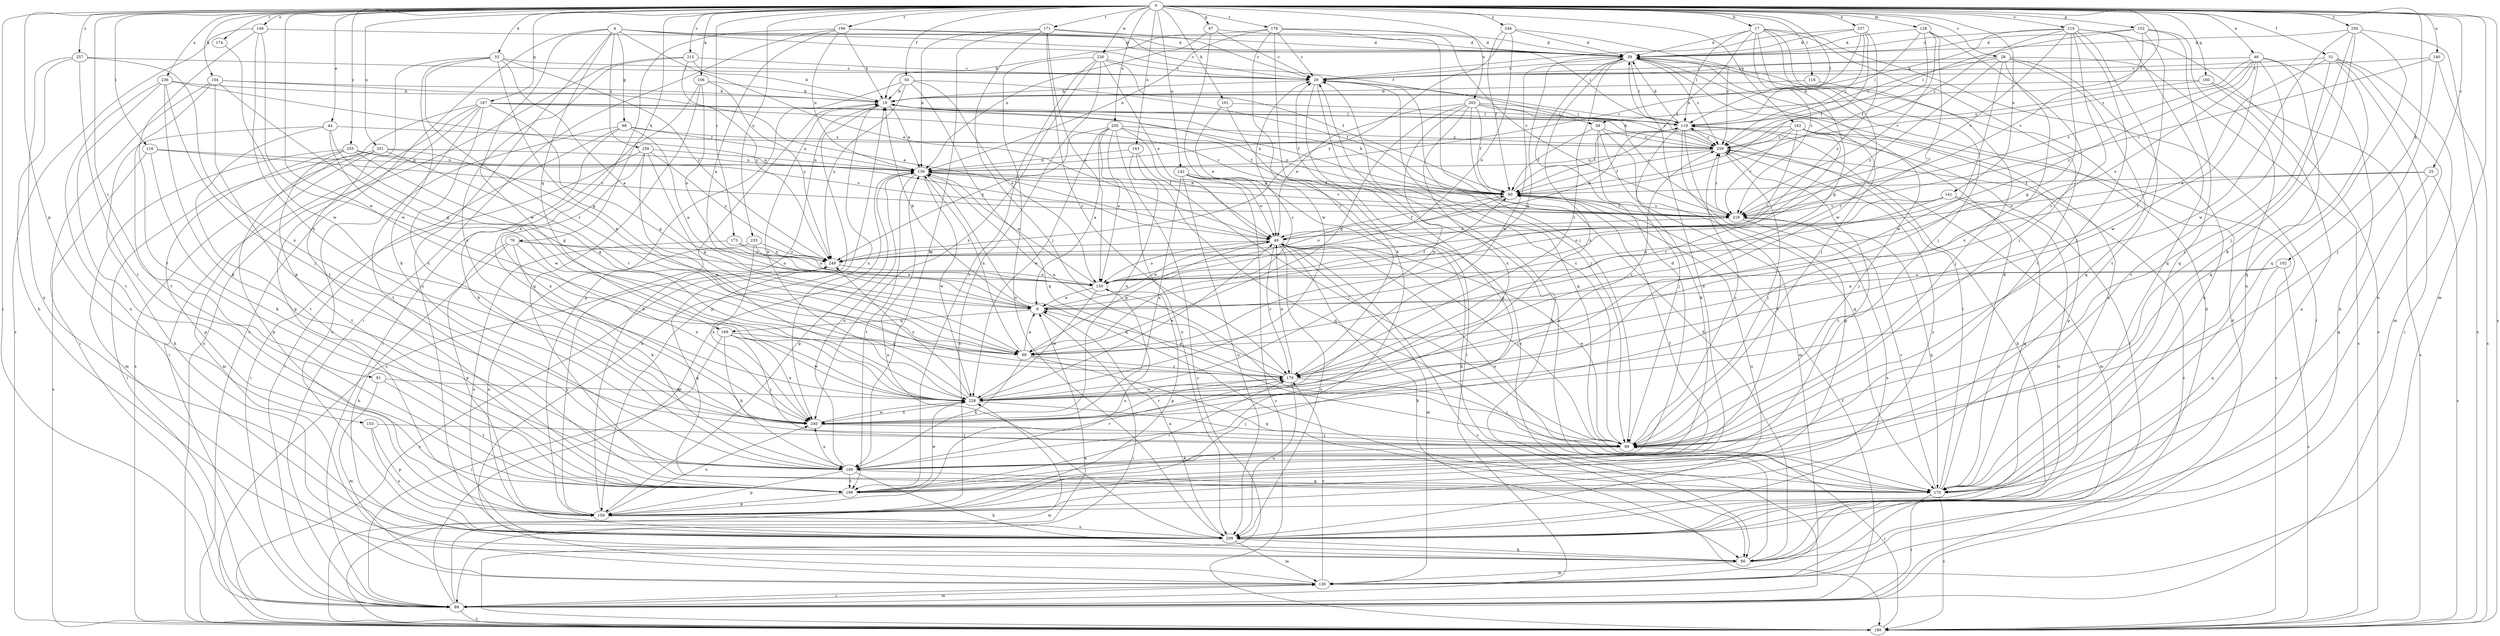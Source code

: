 strict digraph  {
0;
4;
9;
17;
19;
25;
28;
29;
33;
39;
44;
46;
49;
50;
51;
59;
60;
67;
68;
69;
76;
80;
81;
89;
99;
101;
102;
104;
106;
109;
116;
118;
119;
128;
130;
139;
140;
141;
142;
143;
149;
150;
152;
153;
159;
160;
162;
167;
169;
170;
171;
173;
174;
178;
179;
189;
196;
199;
201;
203;
205;
209;
210;
215;
219;
226;
228;
233;
236;
237;
240;
246;
249;
255;
256;
257;
258;
259;
0 -> 17  [label=b];
0 -> 25  [label=c];
0 -> 28  [label=c];
0 -> 33  [label=d];
0 -> 44  [label=e];
0 -> 46  [label=e];
0 -> 50  [label=f];
0 -> 51  [label=f];
0 -> 59  [label=f];
0 -> 67  [label=g];
0 -> 76  [label=h];
0 -> 81  [label=i];
0 -> 89  [label=i];
0 -> 101  [label=k];
0 -> 102  [label=k];
0 -> 104  [label=k];
0 -> 106  [label=k];
0 -> 116  [label=l];
0 -> 118  [label=l];
0 -> 119  [label=l];
0 -> 128  [label=m];
0 -> 130  [label=m];
0 -> 140  [label=o];
0 -> 141  [label=o];
0 -> 142  [label=o];
0 -> 143  [label=o];
0 -> 149  [label=o];
0 -> 152  [label=p];
0 -> 153  [label=p];
0 -> 160  [label=q];
0 -> 162  [label=q];
0 -> 167  [label=q];
0 -> 171  [label=r];
0 -> 173  [label=r];
0 -> 174  [label=r];
0 -> 178  [label=r];
0 -> 189  [label=s];
0 -> 196  [label=t];
0 -> 201  [label=u];
0 -> 203  [label=u];
0 -> 205  [label=u];
0 -> 210  [label=v];
0 -> 215  [label=v];
0 -> 226  [label=w];
0 -> 228  [label=w];
0 -> 233  [label=x];
0 -> 236  [label=x];
0 -> 237  [label=x];
0 -> 246  [label=y];
0 -> 255  [label=z];
0 -> 256  [label=z];
0 -> 257  [label=z];
4 -> 39  [label=d];
4 -> 49  [label=e];
4 -> 59  [label=f];
4 -> 68  [label=g];
4 -> 119  [label=l];
4 -> 169  [label=q];
4 -> 189  [label=s];
4 -> 209  [label=u];
4 -> 228  [label=w];
4 -> 258  [label=z];
9 -> 19  [label=b];
9 -> 49  [label=e];
9 -> 60  [label=f];
9 -> 89  [label=i];
9 -> 169  [label=q];
17 -> 39  [label=d];
17 -> 60  [label=f];
17 -> 69  [label=g];
17 -> 89  [label=i];
17 -> 99  [label=j];
17 -> 119  [label=l];
17 -> 199  [label=t];
17 -> 219  [label=v];
17 -> 228  [label=w];
19 -> 119  [label=l];
19 -> 139  [label=n];
19 -> 159  [label=p];
19 -> 189  [label=s];
19 -> 219  [label=v];
19 -> 240  [label=x];
25 -> 49  [label=e];
25 -> 60  [label=f];
25 -> 170  [label=q];
25 -> 189  [label=s];
28 -> 29  [label=c];
28 -> 119  [label=l];
28 -> 170  [label=q];
28 -> 189  [label=s];
28 -> 209  [label=u];
28 -> 228  [label=w];
28 -> 240  [label=x];
28 -> 249  [label=y];
29 -> 19  [label=b];
29 -> 80  [label=h];
29 -> 99  [label=j];
29 -> 159  [label=p];
29 -> 170  [label=q];
33 -> 9  [label=a];
33 -> 29  [label=c];
33 -> 69  [label=g];
33 -> 109  [label=k];
33 -> 179  [label=r];
33 -> 199  [label=t];
33 -> 249  [label=y];
39 -> 29  [label=c];
39 -> 69  [label=g];
39 -> 99  [label=j];
39 -> 119  [label=l];
39 -> 179  [label=r];
39 -> 209  [label=u];
39 -> 228  [label=w];
39 -> 240  [label=x];
39 -> 259  [label=z];
44 -> 69  [label=g];
44 -> 80  [label=h];
44 -> 199  [label=t];
44 -> 228  [label=w];
44 -> 259  [label=z];
46 -> 29  [label=c];
46 -> 80  [label=h];
46 -> 150  [label=o];
46 -> 170  [label=q];
46 -> 199  [label=t];
46 -> 219  [label=v];
46 -> 228  [label=w];
46 -> 249  [label=y];
46 -> 259  [label=z];
49 -> 60  [label=f];
49 -> 69  [label=g];
49 -> 80  [label=h];
49 -> 99  [label=j];
49 -> 130  [label=m];
49 -> 150  [label=o];
49 -> 179  [label=r];
49 -> 189  [label=s];
49 -> 209  [label=u];
49 -> 249  [label=y];
50 -> 19  [label=b];
50 -> 60  [label=f];
50 -> 150  [label=o];
50 -> 159  [label=p];
50 -> 170  [label=q];
50 -> 249  [label=y];
51 -> 9  [label=a];
51 -> 29  [label=c];
51 -> 89  [label=i];
51 -> 99  [label=j];
51 -> 130  [label=m];
51 -> 170  [label=q];
51 -> 209  [label=u];
59 -> 60  [label=f];
59 -> 99  [label=j];
59 -> 130  [label=m];
59 -> 170  [label=q];
59 -> 259  [label=z];
60 -> 19  [label=b];
60 -> 119  [label=l];
60 -> 139  [label=n];
60 -> 150  [label=o];
60 -> 209  [label=u];
60 -> 219  [label=v];
67 -> 29  [label=c];
67 -> 39  [label=d];
67 -> 139  [label=n];
67 -> 228  [label=w];
68 -> 9  [label=a];
68 -> 89  [label=i];
68 -> 109  [label=k];
68 -> 139  [label=n];
68 -> 209  [label=u];
68 -> 259  [label=z];
69 -> 9  [label=a];
69 -> 29  [label=c];
69 -> 109  [label=k];
69 -> 139  [label=n];
69 -> 170  [label=q];
69 -> 179  [label=r];
76 -> 80  [label=h];
76 -> 109  [label=k];
76 -> 150  [label=o];
76 -> 159  [label=p];
76 -> 240  [label=x];
76 -> 249  [label=y];
80 -> 29  [label=c];
80 -> 39  [label=d];
80 -> 119  [label=l];
80 -> 130  [label=m];
81 -> 130  [label=m];
81 -> 199  [label=t];
81 -> 228  [label=w];
89 -> 9  [label=a];
89 -> 29  [label=c];
89 -> 60  [label=f];
89 -> 130  [label=m];
89 -> 139  [label=n];
89 -> 189  [label=s];
89 -> 259  [label=z];
99 -> 29  [label=c];
99 -> 49  [label=e];
99 -> 109  [label=k];
99 -> 259  [label=z];
101 -> 49  [label=e];
101 -> 89  [label=i];
101 -> 119  [label=l];
102 -> 9  [label=a];
102 -> 150  [label=o];
102 -> 170  [label=q];
102 -> 189  [label=s];
104 -> 19  [label=b];
104 -> 49  [label=e];
104 -> 69  [label=g];
104 -> 89  [label=i];
104 -> 109  [label=k];
104 -> 199  [label=t];
106 -> 19  [label=b];
106 -> 89  [label=i];
106 -> 150  [label=o];
106 -> 170  [label=q];
106 -> 249  [label=y];
109 -> 39  [label=d];
109 -> 80  [label=h];
109 -> 139  [label=n];
109 -> 159  [label=p];
109 -> 170  [label=q];
109 -> 179  [label=r];
109 -> 199  [label=t];
109 -> 240  [label=x];
116 -> 109  [label=k];
116 -> 139  [label=n];
116 -> 189  [label=s];
116 -> 219  [label=v];
118 -> 19  [label=b];
118 -> 99  [label=j];
119 -> 39  [label=d];
119 -> 49  [label=e];
119 -> 80  [label=h];
119 -> 109  [label=k];
119 -> 159  [label=p];
119 -> 199  [label=t];
119 -> 259  [label=z];
128 -> 39  [label=d];
128 -> 60  [label=f];
128 -> 99  [label=j];
128 -> 119  [label=l];
128 -> 179  [label=r];
128 -> 219  [label=v];
130 -> 19  [label=b];
130 -> 39  [label=d];
130 -> 89  [label=i];
130 -> 179  [label=r];
139 -> 60  [label=f];
139 -> 159  [label=p];
139 -> 170  [label=q];
139 -> 199  [label=t];
139 -> 219  [label=v];
139 -> 228  [label=w];
140 -> 29  [label=c];
140 -> 99  [label=j];
140 -> 189  [label=s];
140 -> 219  [label=v];
141 -> 9  [label=a];
141 -> 150  [label=o];
141 -> 170  [label=q];
141 -> 209  [label=u];
141 -> 219  [label=v];
142 -> 49  [label=e];
142 -> 60  [label=f];
142 -> 80  [label=h];
142 -> 189  [label=s];
142 -> 209  [label=u];
142 -> 240  [label=x];
143 -> 99  [label=j];
143 -> 139  [label=n];
143 -> 170  [label=q];
143 -> 240  [label=x];
149 -> 39  [label=d];
149 -> 189  [label=s];
149 -> 199  [label=t];
149 -> 228  [label=w];
149 -> 240  [label=x];
150 -> 9  [label=a];
150 -> 139  [label=n];
150 -> 159  [label=p];
150 -> 228  [label=w];
152 -> 39  [label=d];
152 -> 119  [label=l];
152 -> 170  [label=q];
152 -> 179  [label=r];
152 -> 209  [label=u];
152 -> 219  [label=v];
153 -> 99  [label=j];
153 -> 159  [label=p];
153 -> 209  [label=u];
159 -> 19  [label=b];
159 -> 39  [label=d];
159 -> 150  [label=o];
159 -> 209  [label=u];
159 -> 240  [label=x];
159 -> 249  [label=y];
159 -> 259  [label=z];
160 -> 19  [label=b];
160 -> 189  [label=s];
160 -> 209  [label=u];
160 -> 259  [label=z];
162 -> 99  [label=j];
162 -> 139  [label=n];
162 -> 150  [label=o];
162 -> 159  [label=p];
162 -> 179  [label=r];
162 -> 189  [label=s];
162 -> 219  [label=v];
162 -> 259  [label=z];
167 -> 60  [label=f];
167 -> 69  [label=g];
167 -> 89  [label=i];
167 -> 119  [label=l];
167 -> 159  [label=p];
167 -> 189  [label=s];
167 -> 199  [label=t];
167 -> 219  [label=v];
167 -> 240  [label=x];
169 -> 69  [label=g];
169 -> 89  [label=i];
169 -> 99  [label=j];
169 -> 109  [label=k];
169 -> 228  [label=w];
169 -> 240  [label=x];
170 -> 39  [label=d];
170 -> 49  [label=e];
170 -> 89  [label=i];
170 -> 119  [label=l];
170 -> 189  [label=s];
170 -> 219  [label=v];
171 -> 29  [label=c];
171 -> 39  [label=d];
171 -> 99  [label=j];
171 -> 109  [label=k];
171 -> 139  [label=n];
171 -> 150  [label=o];
171 -> 179  [label=r];
173 -> 150  [label=o];
173 -> 209  [label=u];
173 -> 249  [label=y];
174 -> 228  [label=w];
178 -> 19  [label=b];
178 -> 29  [label=c];
178 -> 39  [label=d];
178 -> 99  [label=j];
178 -> 109  [label=k];
178 -> 139  [label=n];
178 -> 179  [label=r];
178 -> 219  [label=v];
179 -> 9  [label=a];
179 -> 49  [label=e];
179 -> 99  [label=j];
179 -> 139  [label=n];
179 -> 209  [label=u];
179 -> 228  [label=w];
189 -> 99  [label=j];
189 -> 228  [label=w];
196 -> 9  [label=a];
196 -> 19  [label=b];
196 -> 29  [label=c];
196 -> 39  [label=d];
196 -> 89  [label=i];
196 -> 139  [label=n];
196 -> 240  [label=x];
199 -> 60  [label=f];
199 -> 159  [label=p];
199 -> 179  [label=r];
199 -> 228  [label=w];
199 -> 259  [label=z];
201 -> 9  [label=a];
201 -> 89  [label=i];
201 -> 130  [label=m];
201 -> 139  [label=n];
201 -> 159  [label=p];
201 -> 179  [label=r];
203 -> 49  [label=e];
203 -> 60  [label=f];
203 -> 69  [label=g];
203 -> 80  [label=h];
203 -> 119  [label=l];
203 -> 219  [label=v];
203 -> 228  [label=w];
203 -> 240  [label=x];
203 -> 259  [label=z];
205 -> 9  [label=a];
205 -> 49  [label=e];
205 -> 60  [label=f];
205 -> 150  [label=o];
205 -> 189  [label=s];
205 -> 209  [label=u];
205 -> 228  [label=w];
205 -> 249  [label=y];
205 -> 259  [label=z];
209 -> 9  [label=a];
209 -> 80  [label=h];
209 -> 130  [label=m];
209 -> 139  [label=n];
210 -> 19  [label=b];
210 -> 39  [label=d];
210 -> 69  [label=g];
210 -> 99  [label=j];
210 -> 170  [label=q];
210 -> 179  [label=r];
210 -> 189  [label=s];
210 -> 199  [label=t];
210 -> 219  [label=v];
210 -> 259  [label=z];
215 -> 19  [label=b];
215 -> 29  [label=c];
215 -> 189  [label=s];
215 -> 240  [label=x];
215 -> 249  [label=y];
219 -> 49  [label=e];
219 -> 60  [label=f];
219 -> 170  [label=q];
219 -> 209  [label=u];
219 -> 259  [label=z];
226 -> 29  [label=c];
226 -> 49  [label=e];
226 -> 60  [label=f];
226 -> 189  [label=s];
226 -> 199  [label=t];
226 -> 209  [label=u];
226 -> 240  [label=x];
228 -> 19  [label=b];
228 -> 49  [label=e];
228 -> 99  [label=j];
228 -> 240  [label=x];
228 -> 249  [label=y];
228 -> 259  [label=z];
233 -> 9  [label=a];
233 -> 209  [label=u];
233 -> 240  [label=x];
233 -> 249  [label=y];
236 -> 19  [label=b];
236 -> 49  [label=e];
236 -> 99  [label=j];
236 -> 109  [label=k];
236 -> 199  [label=t];
236 -> 209  [label=u];
237 -> 29  [label=c];
237 -> 39  [label=d];
237 -> 60  [label=f];
237 -> 139  [label=n];
237 -> 249  [label=y];
237 -> 259  [label=z];
240 -> 99  [label=j];
240 -> 179  [label=r];
240 -> 228  [label=w];
246 -> 39  [label=d];
246 -> 60  [label=f];
246 -> 150  [label=o];
246 -> 249  [label=y];
246 -> 259  [label=z];
249 -> 150  [label=o];
249 -> 170  [label=q];
249 -> 189  [label=s];
255 -> 69  [label=g];
255 -> 130  [label=m];
255 -> 139  [label=n];
255 -> 159  [label=p];
255 -> 199  [label=t];
255 -> 219  [label=v];
256 -> 39  [label=d];
256 -> 99  [label=j];
256 -> 109  [label=k];
256 -> 170  [label=q];
256 -> 189  [label=s];
256 -> 228  [label=w];
257 -> 29  [label=c];
257 -> 80  [label=h];
257 -> 199  [label=t];
257 -> 209  [label=u];
257 -> 240  [label=x];
258 -> 69  [label=g];
258 -> 89  [label=i];
258 -> 139  [label=n];
258 -> 228  [label=w];
258 -> 240  [label=x];
258 -> 249  [label=y];
259 -> 19  [label=b];
259 -> 29  [label=c];
259 -> 60  [label=f];
259 -> 99  [label=j];
259 -> 130  [label=m];
259 -> 139  [label=n];
}
